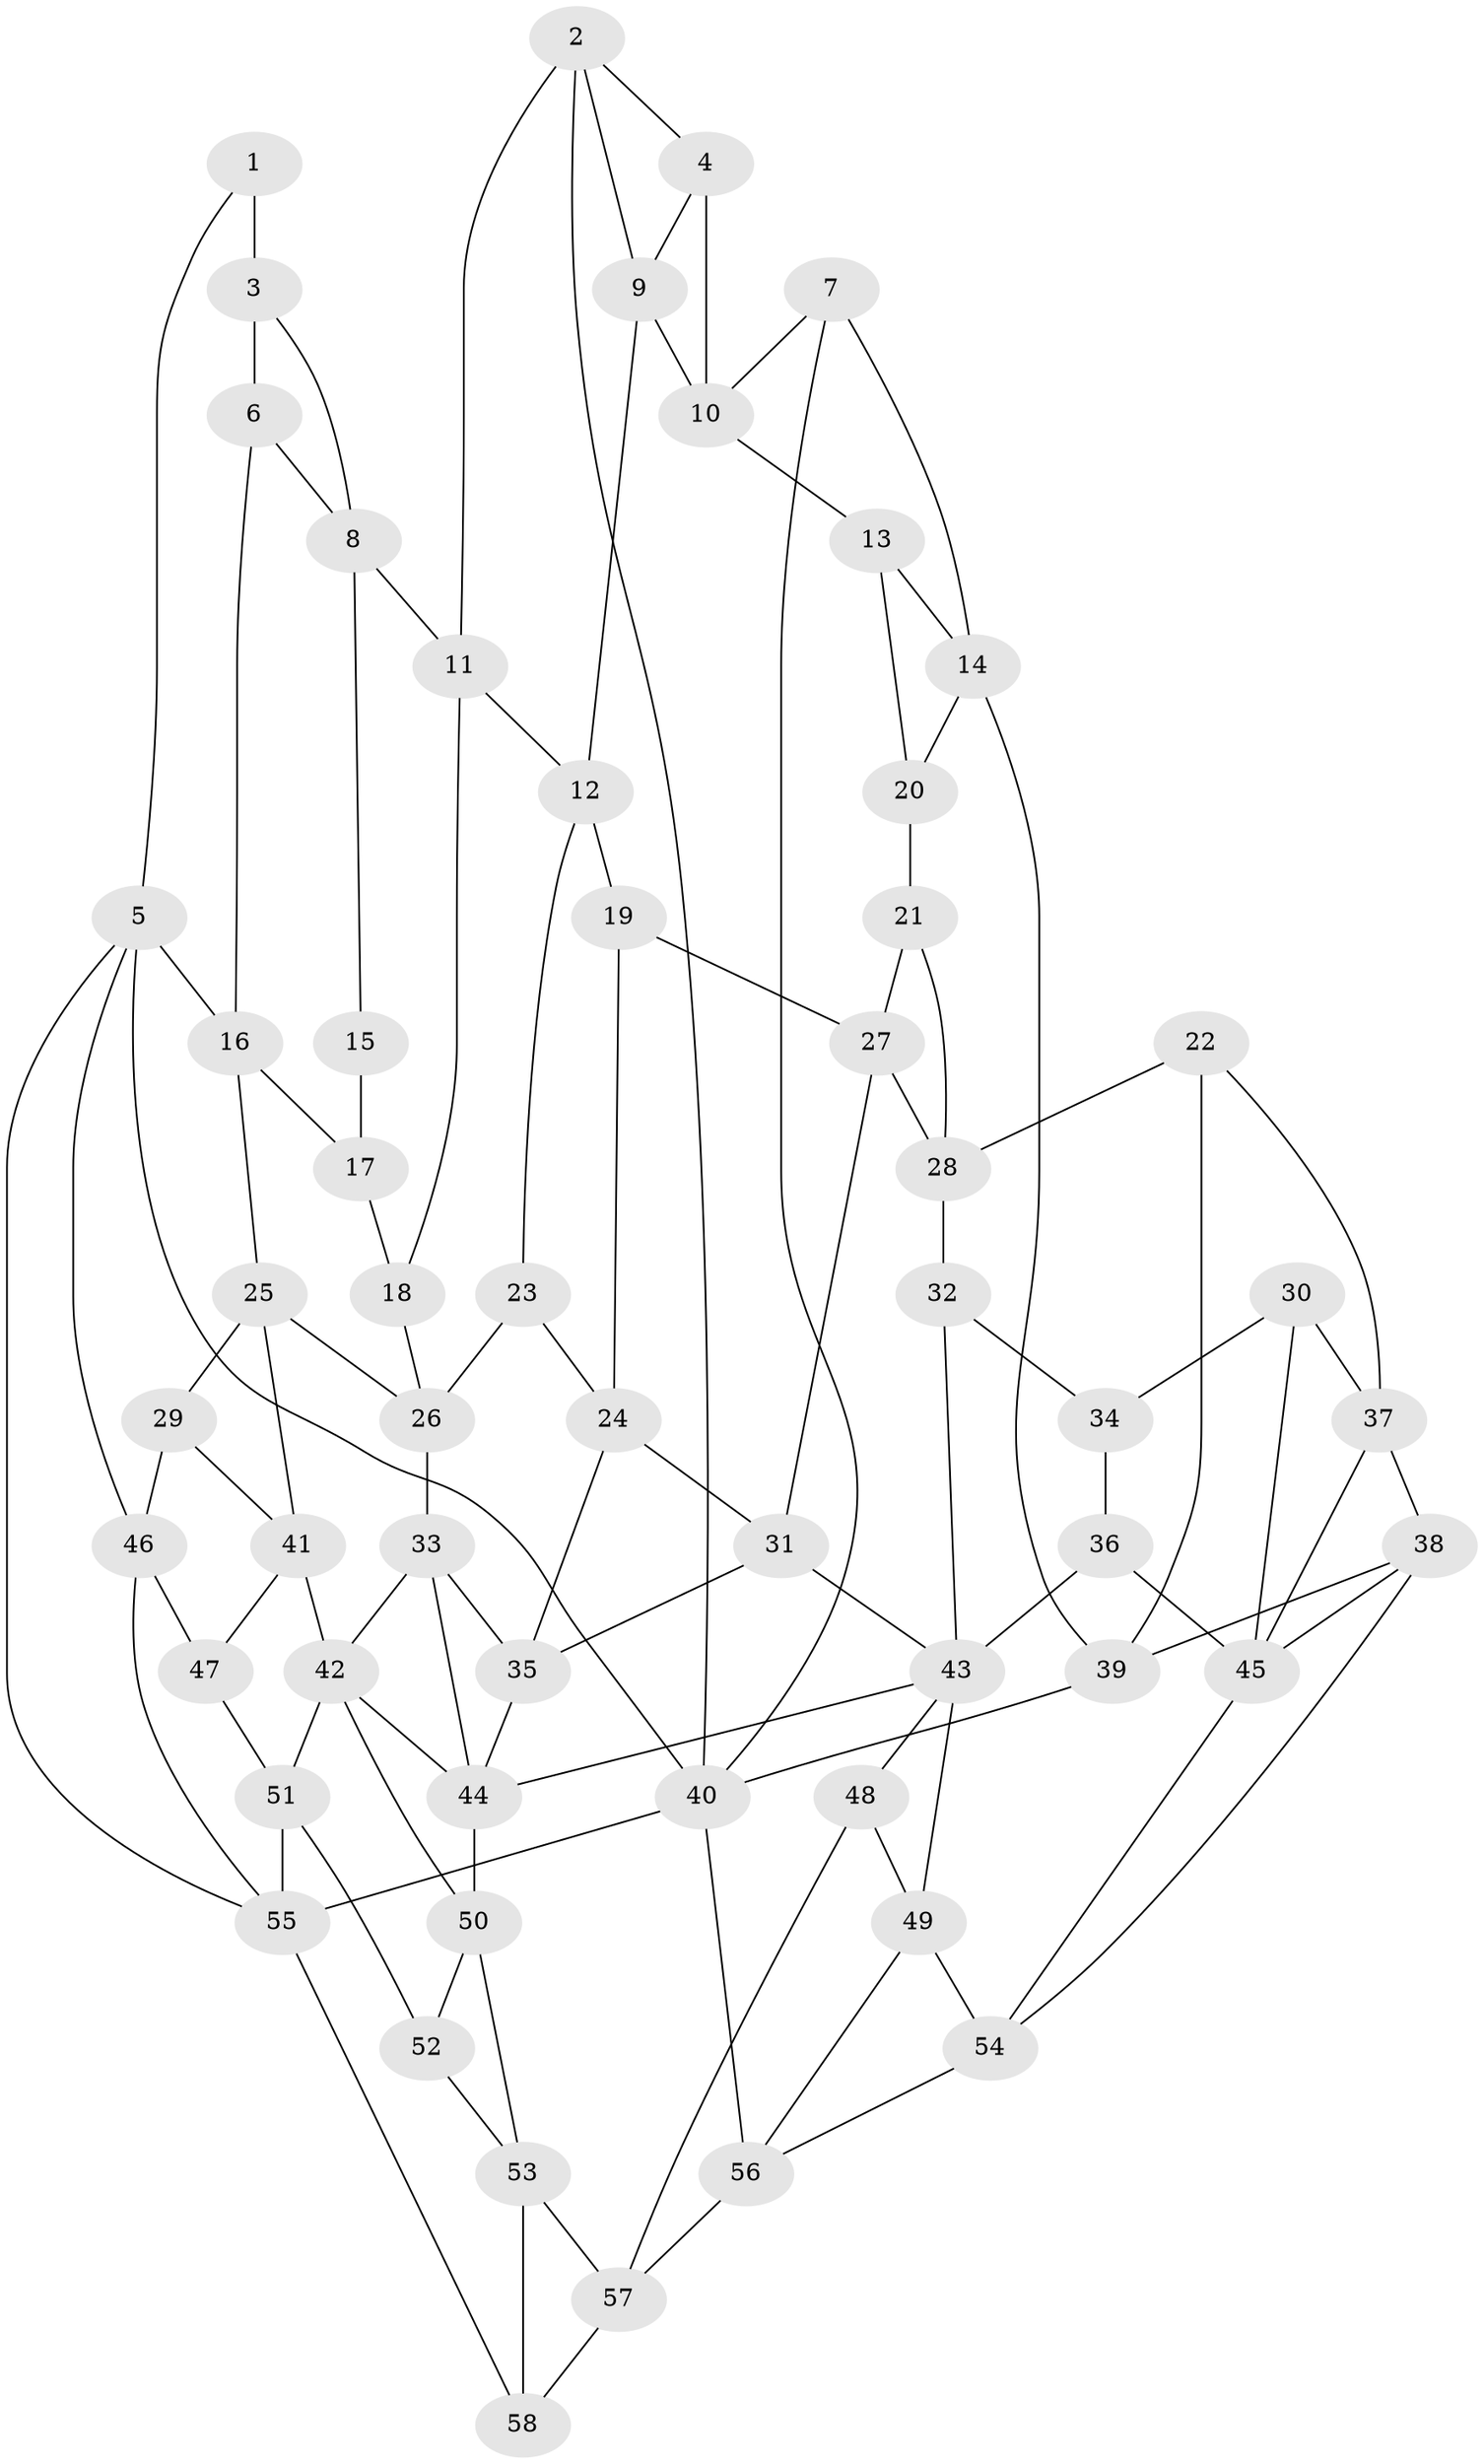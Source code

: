 // original degree distribution, {3: 0.034482758620689655, 4: 0.22413793103448276, 6: 0.2413793103448276, 5: 0.5}
// Generated by graph-tools (version 1.1) at 2025/27/03/09/25 03:27:14]
// undirected, 58 vertices, 108 edges
graph export_dot {
graph [start="1"]
  node [color=gray90,style=filled];
  1;
  2;
  3;
  4;
  5;
  6;
  7;
  8;
  9;
  10;
  11;
  12;
  13;
  14;
  15;
  16;
  17;
  18;
  19;
  20;
  21;
  22;
  23;
  24;
  25;
  26;
  27;
  28;
  29;
  30;
  31;
  32;
  33;
  34;
  35;
  36;
  37;
  38;
  39;
  40;
  41;
  42;
  43;
  44;
  45;
  46;
  47;
  48;
  49;
  50;
  51;
  52;
  53;
  54;
  55;
  56;
  57;
  58;
  1 -- 3 [weight=2.0];
  1 -- 5 [weight=1.0];
  2 -- 4 [weight=1.0];
  2 -- 9 [weight=1.0];
  2 -- 11 [weight=1.0];
  2 -- 40 [weight=1.0];
  3 -- 6 [weight=1.0];
  3 -- 8 [weight=1.0];
  4 -- 9 [weight=1.0];
  4 -- 10 [weight=1.0];
  5 -- 16 [weight=1.0];
  5 -- 40 [weight=1.0];
  5 -- 46 [weight=1.0];
  5 -- 55 [weight=1.0];
  6 -- 8 [weight=1.0];
  6 -- 16 [weight=1.0];
  7 -- 10 [weight=1.0];
  7 -- 14 [weight=1.0];
  7 -- 40 [weight=1.0];
  8 -- 11 [weight=1.0];
  8 -- 15 [weight=1.0];
  9 -- 10 [weight=1.0];
  9 -- 12 [weight=1.0];
  10 -- 13 [weight=1.0];
  11 -- 12 [weight=1.0];
  11 -- 18 [weight=1.0];
  12 -- 19 [weight=1.0];
  12 -- 23 [weight=1.0];
  13 -- 14 [weight=1.0];
  13 -- 20 [weight=1.0];
  14 -- 20 [weight=1.0];
  14 -- 39 [weight=1.0];
  15 -- 17 [weight=2.0];
  16 -- 17 [weight=1.0];
  16 -- 25 [weight=1.0];
  17 -- 18 [weight=1.0];
  18 -- 26 [weight=1.0];
  19 -- 24 [weight=1.0];
  19 -- 27 [weight=1.0];
  20 -- 21 [weight=2.0];
  21 -- 27 [weight=1.0];
  21 -- 28 [weight=1.0];
  22 -- 28 [weight=1.0];
  22 -- 37 [weight=1.0];
  22 -- 39 [weight=1.0];
  23 -- 24 [weight=1.0];
  23 -- 26 [weight=1.0];
  24 -- 31 [weight=1.0];
  24 -- 35 [weight=1.0];
  25 -- 26 [weight=1.0];
  25 -- 29 [weight=1.0];
  25 -- 41 [weight=1.0];
  26 -- 33 [weight=1.0];
  27 -- 28 [weight=1.0];
  27 -- 31 [weight=1.0];
  28 -- 32 [weight=1.0];
  29 -- 41 [weight=2.0];
  29 -- 46 [weight=1.0];
  30 -- 34 [weight=1.0];
  30 -- 37 [weight=1.0];
  30 -- 45 [weight=1.0];
  31 -- 35 [weight=1.0];
  31 -- 43 [weight=1.0];
  32 -- 34 [weight=2.0];
  32 -- 43 [weight=1.0];
  33 -- 35 [weight=1.0];
  33 -- 42 [weight=1.0];
  33 -- 44 [weight=1.0];
  34 -- 36 [weight=1.0];
  35 -- 44 [weight=1.0];
  36 -- 43 [weight=1.0];
  36 -- 45 [weight=2.0];
  37 -- 38 [weight=1.0];
  37 -- 45 [weight=1.0];
  38 -- 39 [weight=1.0];
  38 -- 45 [weight=1.0];
  38 -- 54 [weight=1.0];
  39 -- 40 [weight=1.0];
  40 -- 55 [weight=1.0];
  40 -- 56 [weight=1.0];
  41 -- 42 [weight=2.0];
  41 -- 47 [weight=1.0];
  42 -- 44 [weight=1.0];
  42 -- 50 [weight=1.0];
  42 -- 51 [weight=1.0];
  43 -- 44 [weight=1.0];
  43 -- 48 [weight=1.0];
  43 -- 49 [weight=1.0];
  44 -- 50 [weight=1.0];
  45 -- 54 [weight=1.0];
  46 -- 47 [weight=1.0];
  46 -- 55 [weight=1.0];
  47 -- 51 [weight=1.0];
  48 -- 49 [weight=1.0];
  48 -- 57 [weight=1.0];
  49 -- 54 [weight=1.0];
  49 -- 56 [weight=1.0];
  50 -- 52 [weight=1.0];
  50 -- 53 [weight=1.0];
  51 -- 52 [weight=1.0];
  51 -- 55 [weight=1.0];
  52 -- 53 [weight=1.0];
  53 -- 57 [weight=1.0];
  53 -- 58 [weight=1.0];
  54 -- 56 [weight=1.0];
  55 -- 58 [weight=1.0];
  56 -- 57 [weight=1.0];
  57 -- 58 [weight=1.0];
}
